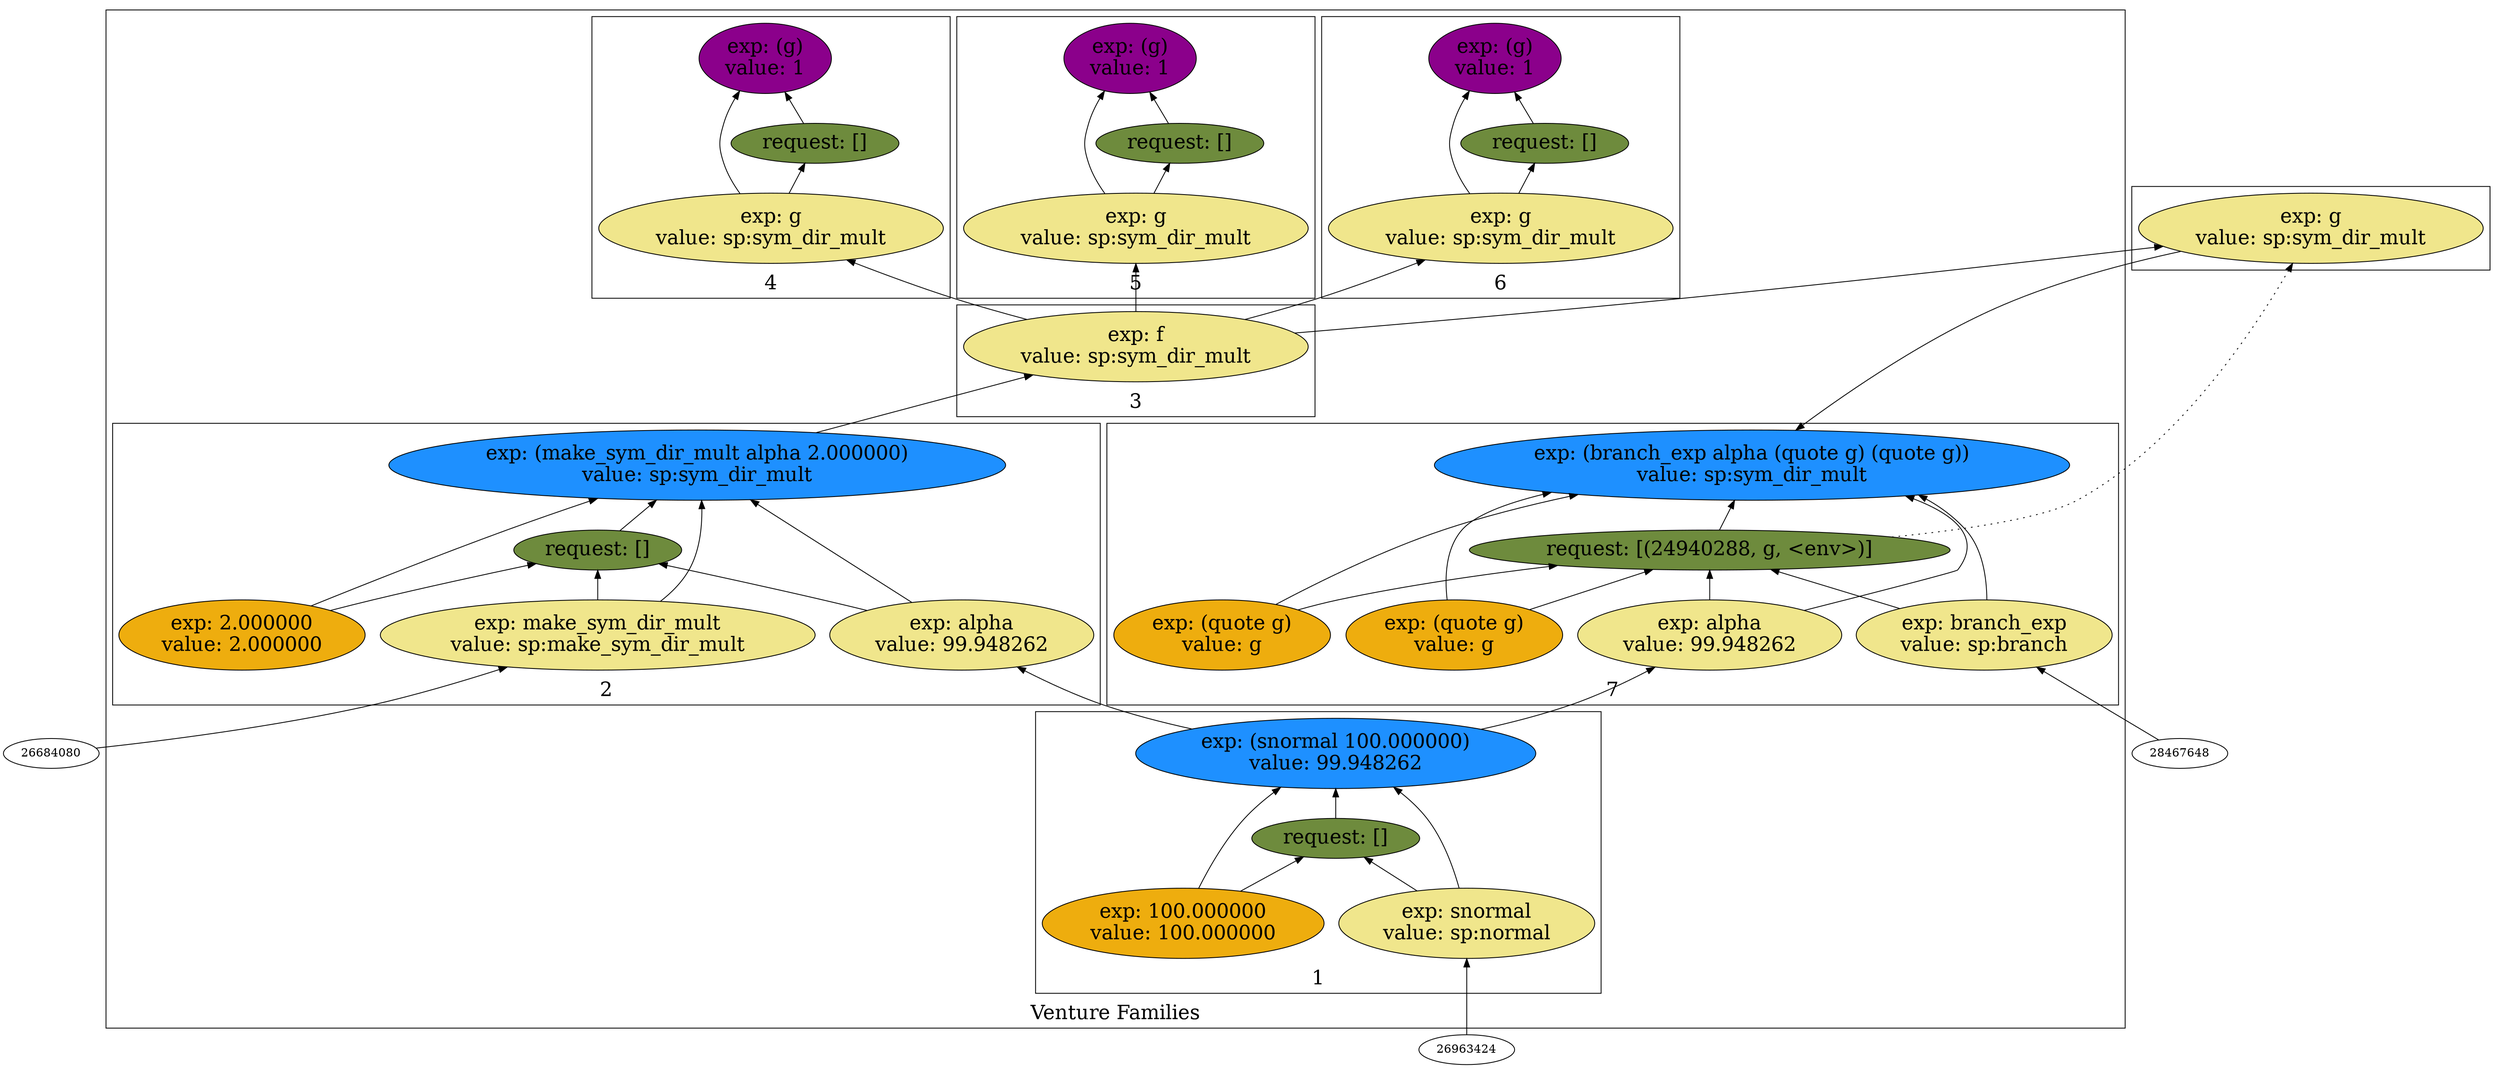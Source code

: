 digraph {
rankdir=BT
fontsize=24
subgraph cluster1 {
label="Venture Families"
subgraph cluster2 {
label="1"
"23627488"["fillcolor"="dodgerblue" "fontsize"="24" "label"="exp: (snormal 100.000000)\nvalue: 99.948262" "shape"="ellipse" "style"="filled" ]
"27074384"["fillcolor"="darkolivegreen4" "fontsize"="24" "label"="request: []" "shape"="ellipse" "style"="filled" ]
"21574256"["fillcolor"="khaki" "fontsize"="24" "label"="exp: snormal\nvalue: sp:normal" "shape"="ellipse" "style"="filled" ]
"21564608"["fillcolor"="darkgoldenrod2" "fontsize"="24" "label"="exp: 100.000000\nvalue: 100.000000" "shape"="ellipse" "style"="filled" ]
}

subgraph cluster3 {
label="2"
"21608528"["fillcolor"="dodgerblue" "fontsize"="24" "label"="exp: (make_sym_dir_mult alpha 2.000000)\nvalue: sp:sym_dir_mult" "shape"="ellipse" "style"="filled" ]
"22672608"["fillcolor"="darkolivegreen4" "fontsize"="24" "label"="request: []" "shape"="ellipse" "style"="filled" ]
"21801008"["fillcolor"="khaki" "fontsize"="24" "label"="exp: make_sym_dir_mult\nvalue: sp:make_sym_dir_mult" "shape"="ellipse" "style"="filled" ]
"21571136"["fillcolor"="khaki" "fontsize"="24" "label"="exp: alpha\nvalue: 99.948262" "shape"="ellipse" "style"="filled" ]
"22579328"["fillcolor"="darkgoldenrod2" "fontsize"="24" "label"="exp: 2.000000\nvalue: 2.000000" "shape"="ellipse" "style"="filled" ]
}

subgraph cluster4 {
label="3"
"24939776"["fillcolor"="khaki" "fontsize"="24" "label"="exp: f\nvalue: sp:sym_dir_mult" "shape"="ellipse" "style"="filled" ]
}

subgraph cluster5 {
label="4"
"22582864"["fillcolor"="magenta4" "fontsize"="24" "label"="exp: (g)\nvalue: 1" "shape"="ellipse" "style"="filled" ]
"23710592"["fillcolor"="darkolivegreen4" "fontsize"="24" "label"="request: []" "shape"="ellipse" "style"="filled" ]
"23304768"["fillcolor"="khaki" "fontsize"="24" "label"="exp: g\nvalue: sp:sym_dir_mult" "shape"="ellipse" "style"="filled" ]
}

subgraph cluster6 {
label="5"
"24625888"["fillcolor"="magenta4" "fontsize"="24" "label"="exp: (g)\nvalue: 1" "shape"="ellipse" "style"="filled" ]
"24181936"["fillcolor"="darkolivegreen4" "fontsize"="24" "label"="request: []" "shape"="ellipse" "style"="filled" ]
"23051008"["fillcolor"="khaki" "fontsize"="24" "label"="exp: g\nvalue: sp:sym_dir_mult" "shape"="ellipse" "style"="filled" ]
}

subgraph cluster7 {
label="6"
"22059072"["fillcolor"="magenta4" "fontsize"="24" "label"="exp: (g)\nvalue: 1" "shape"="ellipse" "style"="filled" ]
"24988336"["fillcolor"="darkolivegreen4" "fontsize"="24" "label"="request: []" "shape"="ellipse" "style"="filled" ]
"25014224"["fillcolor"="khaki" "fontsize"="24" "label"="exp: g\nvalue: sp:sym_dir_mult" "shape"="ellipse" "style"="filled" ]
}

subgraph cluster8 {
label="7"
"23610064"["fillcolor"="dodgerblue" "fontsize"="24" "label"="exp: (branch_exp alpha (quote g) (quote g))\nvalue: sp:sym_dir_mult" "shape"="ellipse" "style"="filled" ]
"24940288"["fillcolor"="darkolivegreen4" "fontsize"="24" "label"="request: [(24940288, g, <env>)]" "shape"="ellipse" "style"="filled" ]
"20391696"["fillcolor"="khaki" "fontsize"="24" "label"="exp: branch_exp\nvalue: sp:branch" "shape"="ellipse" "style"="filled" ]
"21616208"["fillcolor"="khaki" "fontsize"="24" "label"="exp: alpha\nvalue: 99.948262" "shape"="ellipse" "style"="filled" ]
"19076864"["fillcolor"="darkgoldenrod2" "fontsize"="24" "label"="exp: (quote g)\nvalue: g" "shape"="ellipse" "style"="filled" ]
"28719440"["fillcolor"="darkgoldenrod2" "fontsize"="24" "label"="exp: (quote g)\nvalue: g" "shape"="ellipse" "style"="filled" ]
}

}

subgraph cluster9 {
label=""
"21600256"["fillcolor"="khaki" "fontsize"="24" "label"="exp: g\nvalue: sp:sym_dir_mult" "shape"="ellipse" "style"="filled" ]
}

"24939776" -> "21600256"["arrowhead"="normal" "color"="black" "constraint"="true" "style"="solid" ]
"21801008" -> "21608528"["arrowhead"="normal" "color"="black" "constraint"="true" "style"="solid" ]
"21801008" -> "22672608"["arrowhead"="normal" "color"="black" "constraint"="true" "style"="solid" ]
"26684080" -> "21801008"["arrowhead"="normal" "color"="black" "constraint"="true" "style"="solid" ]
"21571136" -> "21608528"["arrowhead"="normal" "color"="black" "constraint"="true" "style"="solid" ]
"21571136" -> "22672608"["arrowhead"="normal" "color"="black" "constraint"="true" "style"="solid" ]
"23627488" -> "21571136"["arrowhead"="normal" "color"="black" "constraint"="true" "style"="solid" ]
"22579328" -> "21608528"["arrowhead"="normal" "color"="black" "constraint"="true" "style"="solid" ]
"22579328" -> "22672608"["arrowhead"="normal" "color"="black" "constraint"="true" "style"="solid" ]
"22672608" -> "21608528"["arrowhead"="normal" "color"="black" "constraint"="true" "style"="solid" ]
"25014224" -> "22059072"["arrowhead"="normal" "color"="black" "constraint"="true" "style"="solid" ]
"25014224" -> "24988336"["arrowhead"="normal" "color"="black" "constraint"="true" "style"="solid" ]
"24939776" -> "25014224"["arrowhead"="normal" "color"="black" "constraint"="true" "style"="solid" ]
"24988336" -> "22059072"["arrowhead"="normal" "color"="black" "constraint"="true" "style"="solid" ]
"23304768" -> "22582864"["arrowhead"="normal" "color"="black" "constraint"="true" "style"="solid" ]
"23304768" -> "23710592"["arrowhead"="normal" "color"="black" "constraint"="true" "style"="solid" ]
"24939776" -> "23304768"["arrowhead"="normal" "color"="black" "constraint"="true" "style"="solid" ]
"23710592" -> "22582864"["arrowhead"="normal" "color"="black" "constraint"="true" "style"="solid" ]
"20391696" -> "23610064"["arrowhead"="normal" "color"="black" "constraint"="true" "style"="solid" ]
"20391696" -> "24940288"["arrowhead"="normal" "color"="black" "constraint"="true" "style"="solid" ]
"28467648" -> "20391696"["arrowhead"="normal" "color"="black" "constraint"="true" "style"="solid" ]
"21616208" -> "23610064"["arrowhead"="normal" "color"="black" "constraint"="true" "style"="solid" ]
"21616208" -> "24940288"["arrowhead"="normal" "color"="black" "constraint"="true" "style"="solid" ]
"23627488" -> "21616208"["arrowhead"="normal" "color"="black" "constraint"="true" "style"="solid" ]
"19076864" -> "23610064"["arrowhead"="normal" "color"="black" "constraint"="true" "style"="solid" ]
"19076864" -> "24940288"["arrowhead"="normal" "color"="black" "constraint"="true" "style"="solid" ]
"28719440" -> "23610064"["arrowhead"="normal" "color"="black" "constraint"="true" "style"="solid" ]
"28719440" -> "24940288"["arrowhead"="normal" "color"="black" "constraint"="true" "style"="solid" ]
"24940288" -> "23610064"["arrowhead"="normal" "color"="black" "constraint"="true" "style"="solid" ]
"21600256" -> "23610064"["arrowhead"="normal" "color"="black" "constraint"="true" "style"="solid" ]
"24940288" -> "21600256"["arrowhead"="normal" "color"="black" "constraint"="false" "style"="dotted" ]
"21574256" -> "23627488"["arrowhead"="normal" "color"="black" "constraint"="true" "style"="solid" ]
"21574256" -> "27074384"["arrowhead"="normal" "color"="black" "constraint"="true" "style"="solid" ]
"26963424" -> "21574256"["arrowhead"="normal" "color"="black" "constraint"="true" "style"="solid" ]
"21564608" -> "23627488"["arrowhead"="normal" "color"="black" "constraint"="true" "style"="solid" ]
"21564608" -> "27074384"["arrowhead"="normal" "color"="black" "constraint"="true" "style"="solid" ]
"27074384" -> "23627488"["arrowhead"="normal" "color"="black" "constraint"="true" "style"="solid" ]
"23051008" -> "24625888"["arrowhead"="normal" "color"="black" "constraint"="true" "style"="solid" ]
"23051008" -> "24181936"["arrowhead"="normal" "color"="black" "constraint"="true" "style"="solid" ]
"24939776" -> "23051008"["arrowhead"="normal" "color"="black" "constraint"="true" "style"="solid" ]
"24181936" -> "24625888"["arrowhead"="normal" "color"="black" "constraint"="true" "style"="solid" ]
"21608528" -> "24939776"["arrowhead"="normal" "color"="black" "constraint"="true" "style"="solid" ]

}